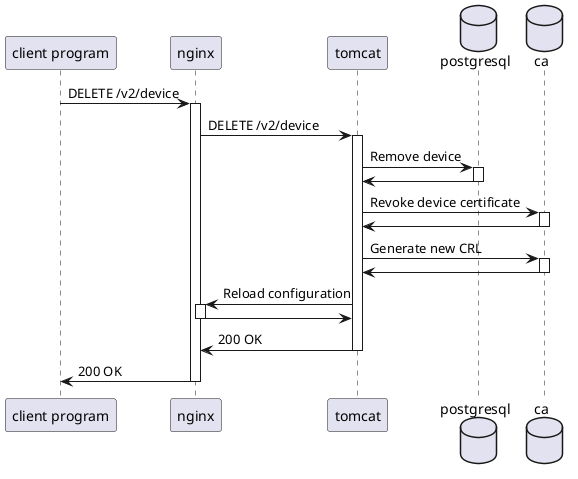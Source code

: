 @startuml

participant "client program"
participant nginx
participant tomcat
database postgresql
database ca

"client program" -> nginx : DELETE /v2/device
activate nginx

nginx -> tomcat : DELETE /v2/device
activate tomcat

tomcat -> postgresql : Remove device
activate postgresql

postgresql -> tomcat
deactivate postgresql

tomcat -> ca : Revoke device certificate
activate ca

ca -> tomcat
deactivate ca

tomcat -> ca : Generate new CRL
activate ca

ca -> tomcat
deactivate ca

tomcat -> nginx : Reload configuration
activate nginx

nginx -> tomcat
deactivate nginx

tomcat -> nginx : 200 OK
deactivate tomcat

nginx -> "client program" : 200 OK
deactivate nginx

@enduml
